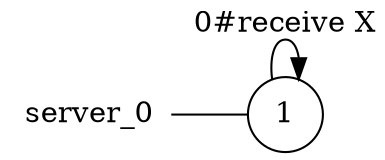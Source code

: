 digraph server_0 {
	rankdir="LR";
	n_0 [label="server_0", shape="plaintext"];
	n_1 [id="1", shape=circle, label="1"];
	n_0 -> n_1 [arrowhead=none];

	n_1 -> n_1 [id="[$e|3]", label="0#receive X"];
}
